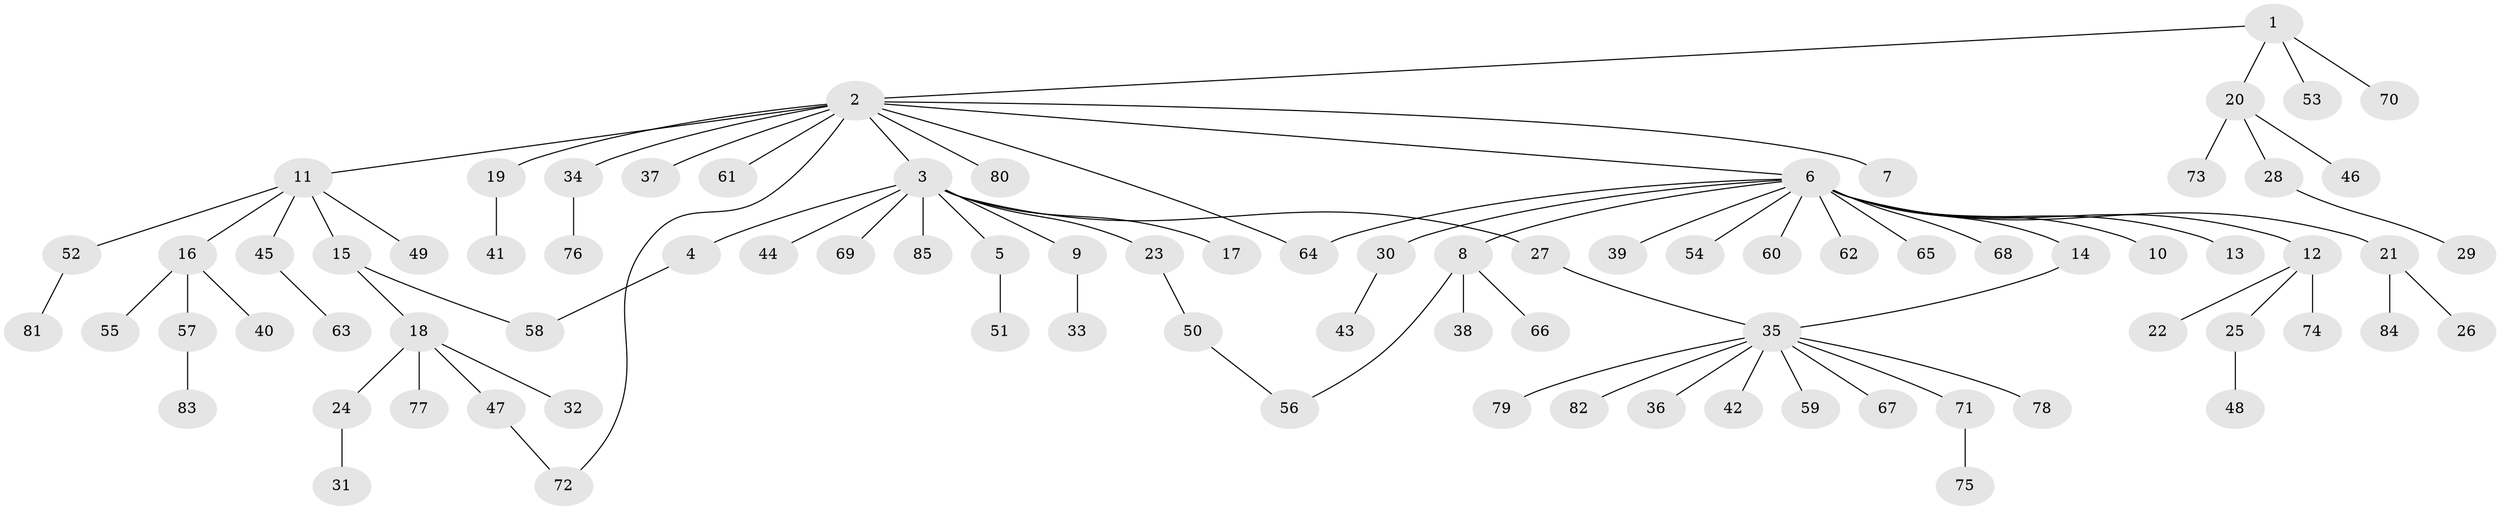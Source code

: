 // coarse degree distribution, {1: 0.8529411764705882, 2: 0.029411764705882353, 9: 0.029411764705882353, 16: 0.029411764705882353, 6: 0.058823529411764705}
// Generated by graph-tools (version 1.1) at 2025/50/03/04/25 21:50:21]
// undirected, 85 vertices, 89 edges
graph export_dot {
graph [start="1"]
  node [color=gray90,style=filled];
  1;
  2;
  3;
  4;
  5;
  6;
  7;
  8;
  9;
  10;
  11;
  12;
  13;
  14;
  15;
  16;
  17;
  18;
  19;
  20;
  21;
  22;
  23;
  24;
  25;
  26;
  27;
  28;
  29;
  30;
  31;
  32;
  33;
  34;
  35;
  36;
  37;
  38;
  39;
  40;
  41;
  42;
  43;
  44;
  45;
  46;
  47;
  48;
  49;
  50;
  51;
  52;
  53;
  54;
  55;
  56;
  57;
  58;
  59;
  60;
  61;
  62;
  63;
  64;
  65;
  66;
  67;
  68;
  69;
  70;
  71;
  72;
  73;
  74;
  75;
  76;
  77;
  78;
  79;
  80;
  81;
  82;
  83;
  84;
  85;
  1 -- 2;
  1 -- 20;
  1 -- 53;
  1 -- 70;
  2 -- 3;
  2 -- 6;
  2 -- 7;
  2 -- 11;
  2 -- 19;
  2 -- 34;
  2 -- 37;
  2 -- 61;
  2 -- 64;
  2 -- 72;
  2 -- 80;
  3 -- 4;
  3 -- 5;
  3 -- 9;
  3 -- 17;
  3 -- 23;
  3 -- 27;
  3 -- 44;
  3 -- 69;
  3 -- 85;
  4 -- 58;
  5 -- 51;
  6 -- 8;
  6 -- 10;
  6 -- 12;
  6 -- 13;
  6 -- 14;
  6 -- 21;
  6 -- 30;
  6 -- 39;
  6 -- 54;
  6 -- 60;
  6 -- 62;
  6 -- 64;
  6 -- 65;
  6 -- 68;
  8 -- 38;
  8 -- 56;
  8 -- 66;
  9 -- 33;
  11 -- 15;
  11 -- 16;
  11 -- 45;
  11 -- 49;
  11 -- 52;
  12 -- 22;
  12 -- 25;
  12 -- 74;
  14 -- 35;
  15 -- 18;
  15 -- 58;
  16 -- 40;
  16 -- 55;
  16 -- 57;
  18 -- 24;
  18 -- 32;
  18 -- 47;
  18 -- 77;
  19 -- 41;
  20 -- 28;
  20 -- 46;
  20 -- 73;
  21 -- 26;
  21 -- 84;
  23 -- 50;
  24 -- 31;
  25 -- 48;
  27 -- 35;
  28 -- 29;
  30 -- 43;
  34 -- 76;
  35 -- 36;
  35 -- 42;
  35 -- 59;
  35 -- 67;
  35 -- 71;
  35 -- 78;
  35 -- 79;
  35 -- 82;
  45 -- 63;
  47 -- 72;
  50 -- 56;
  52 -- 81;
  57 -- 83;
  71 -- 75;
}
